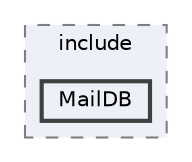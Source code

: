 digraph "include/DataBase/MailDB/include/MailDB"
{
 // LATEX_PDF_SIZE
  bgcolor="transparent";
  edge [fontname=Helvetica,fontsize=10,labelfontname=Helvetica,labelfontsize=10];
  node [fontname=Helvetica,fontsize=10,shape=box,height=0.2,width=0.4];
  compound=true
  subgraph clusterdir_308196ceea47543c529c937e9500743c {
    graph [ bgcolor="#edf0f7", pencolor="grey50", label="include", fontname=Helvetica,fontsize=10 style="filled,dashed", URL="dir_308196ceea47543c529c937e9500743c.html",tooltip=""]
  dir_b92cac4c113c668fdba2d06a61adcf9e [label="MailDB", fillcolor="#edf0f7", color="grey25", style="filled,bold", URL="dir_b92cac4c113c668fdba2d06a61adcf9e.html",tooltip=""];
  }
}
